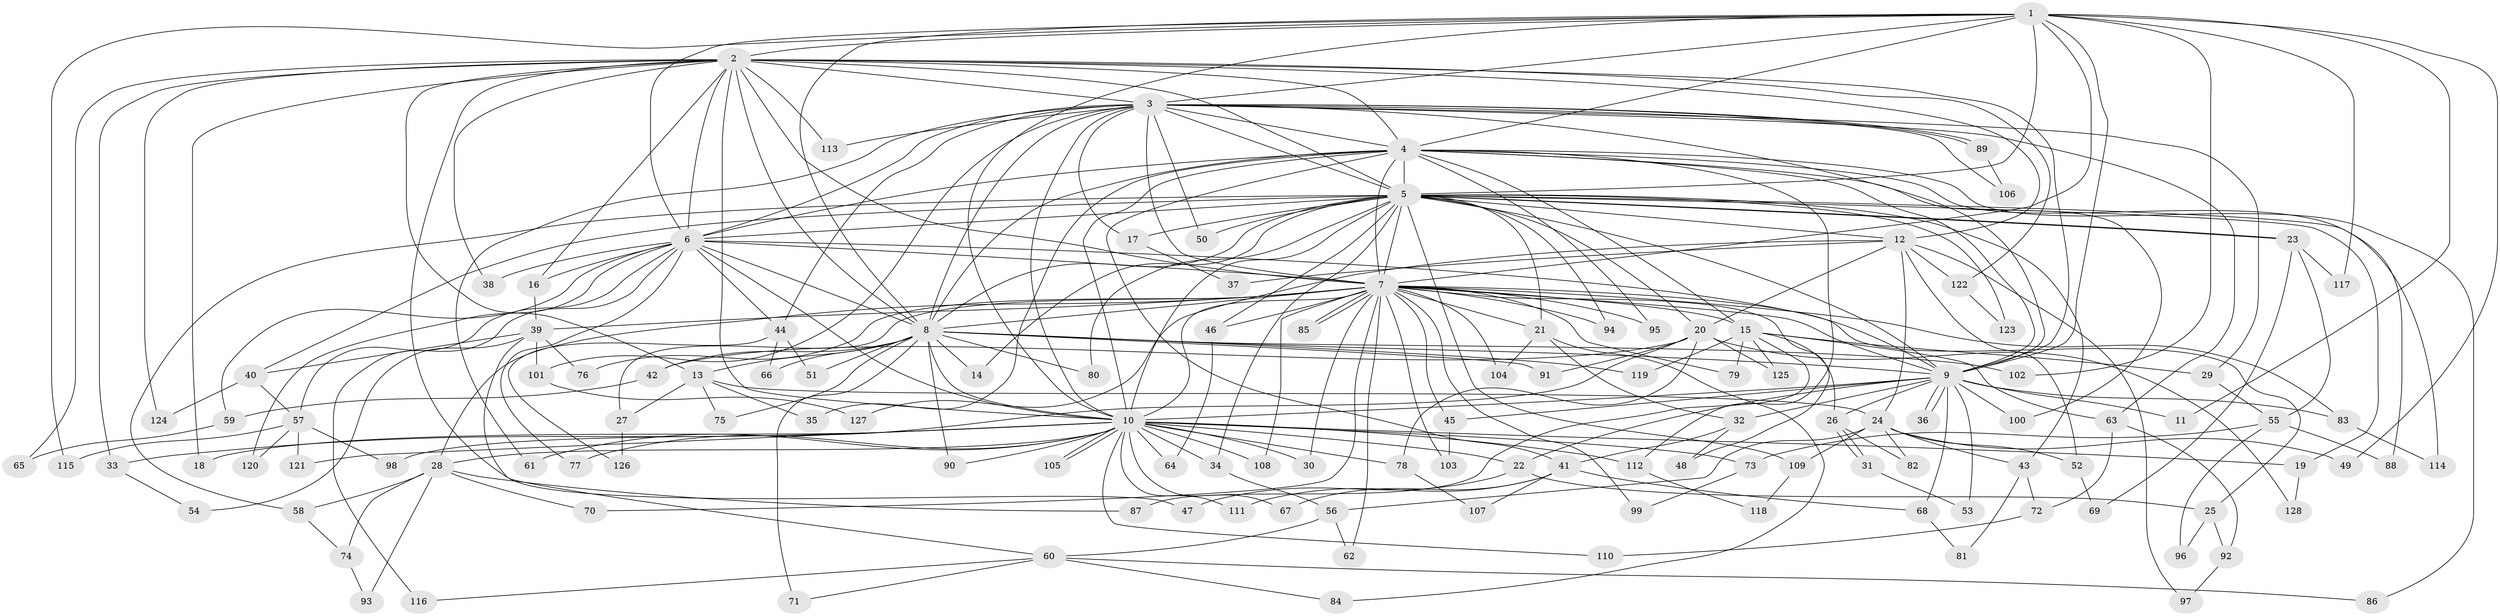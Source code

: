 // coarse degree distribution, {13: 0.019230769230769232, 18: 0.009615384615384616, 17: 0.009615384615384616, 16: 0.009615384615384616, 32: 0.019230769230769232, 30: 0.009615384615384616, 19: 0.009615384615384616, 20: 0.009615384615384616, 2: 0.5288461538461539, 5: 0.0673076923076923, 9: 0.009615384615384616, 7: 0.019230769230769232, 3: 0.16346153846153846, 4: 0.057692307692307696, 6: 0.028846153846153848, 1: 0.028846153846153848}
// Generated by graph-tools (version 1.1) at 2025/23/03/03/25 07:23:46]
// undirected, 128 vertices, 281 edges
graph export_dot {
graph [start="1"]
  node [color=gray90,style=filled];
  1;
  2;
  3;
  4;
  5;
  6;
  7;
  8;
  9;
  10;
  11;
  12;
  13;
  14;
  15;
  16;
  17;
  18;
  19;
  20;
  21;
  22;
  23;
  24;
  25;
  26;
  27;
  28;
  29;
  30;
  31;
  32;
  33;
  34;
  35;
  36;
  37;
  38;
  39;
  40;
  41;
  42;
  43;
  44;
  45;
  46;
  47;
  48;
  49;
  50;
  51;
  52;
  53;
  54;
  55;
  56;
  57;
  58;
  59;
  60;
  61;
  62;
  63;
  64;
  65;
  66;
  67;
  68;
  69;
  70;
  71;
  72;
  73;
  74;
  75;
  76;
  77;
  78;
  79;
  80;
  81;
  82;
  83;
  84;
  85;
  86;
  87;
  88;
  89;
  90;
  91;
  92;
  93;
  94;
  95;
  96;
  97;
  98;
  99;
  100;
  101;
  102;
  103;
  104;
  105;
  106;
  107;
  108;
  109;
  110;
  111;
  112;
  113;
  114;
  115;
  116;
  117;
  118;
  119;
  120;
  121;
  122;
  123;
  124;
  125;
  126;
  127;
  128;
  1 -- 2;
  1 -- 3;
  1 -- 4;
  1 -- 5;
  1 -- 6;
  1 -- 7;
  1 -- 8;
  1 -- 9;
  1 -- 10;
  1 -- 11;
  1 -- 49;
  1 -- 102;
  1 -- 115;
  1 -- 117;
  2 -- 3;
  2 -- 4;
  2 -- 5;
  2 -- 6;
  2 -- 7;
  2 -- 8;
  2 -- 9;
  2 -- 10;
  2 -- 12;
  2 -- 13;
  2 -- 16;
  2 -- 18;
  2 -- 33;
  2 -- 38;
  2 -- 47;
  2 -- 65;
  2 -- 113;
  2 -- 122;
  2 -- 124;
  3 -- 4;
  3 -- 5;
  3 -- 6;
  3 -- 7;
  3 -- 8;
  3 -- 9;
  3 -- 10;
  3 -- 17;
  3 -- 29;
  3 -- 44;
  3 -- 50;
  3 -- 61;
  3 -- 63;
  3 -- 89;
  3 -- 89;
  3 -- 101;
  3 -- 106;
  3 -- 113;
  4 -- 5;
  4 -- 6;
  4 -- 7;
  4 -- 8;
  4 -- 9;
  4 -- 10;
  4 -- 15;
  4 -- 35;
  4 -- 41;
  4 -- 86;
  4 -- 88;
  4 -- 95;
  4 -- 100;
  4 -- 112;
  5 -- 6;
  5 -- 7;
  5 -- 8;
  5 -- 9;
  5 -- 10;
  5 -- 12;
  5 -- 14;
  5 -- 17;
  5 -- 19;
  5 -- 20;
  5 -- 21;
  5 -- 23;
  5 -- 23;
  5 -- 34;
  5 -- 40;
  5 -- 43;
  5 -- 46;
  5 -- 50;
  5 -- 58;
  5 -- 80;
  5 -- 94;
  5 -- 109;
  5 -- 114;
  5 -- 123;
  6 -- 7;
  6 -- 8;
  6 -- 9;
  6 -- 10;
  6 -- 16;
  6 -- 38;
  6 -- 44;
  6 -- 57;
  6 -- 59;
  6 -- 77;
  6 -- 116;
  6 -- 120;
  7 -- 8;
  7 -- 9;
  7 -- 10;
  7 -- 15;
  7 -- 21;
  7 -- 25;
  7 -- 27;
  7 -- 28;
  7 -- 30;
  7 -- 39;
  7 -- 45;
  7 -- 46;
  7 -- 48;
  7 -- 62;
  7 -- 70;
  7 -- 76;
  7 -- 79;
  7 -- 83;
  7 -- 85;
  7 -- 85;
  7 -- 94;
  7 -- 95;
  7 -- 99;
  7 -- 103;
  7 -- 104;
  7 -- 108;
  8 -- 9;
  8 -- 10;
  8 -- 13;
  8 -- 14;
  8 -- 42;
  8 -- 51;
  8 -- 66;
  8 -- 71;
  8 -- 75;
  8 -- 80;
  8 -- 90;
  8 -- 91;
  8 -- 102;
  8 -- 119;
  9 -- 10;
  9 -- 11;
  9 -- 22;
  9 -- 26;
  9 -- 32;
  9 -- 36;
  9 -- 36;
  9 -- 45;
  9 -- 53;
  9 -- 68;
  9 -- 83;
  9 -- 100;
  10 -- 18;
  10 -- 19;
  10 -- 22;
  10 -- 28;
  10 -- 30;
  10 -- 33;
  10 -- 34;
  10 -- 61;
  10 -- 64;
  10 -- 67;
  10 -- 73;
  10 -- 77;
  10 -- 78;
  10 -- 90;
  10 -- 105;
  10 -- 105;
  10 -- 108;
  10 -- 110;
  10 -- 111;
  10 -- 112;
  10 -- 121;
  12 -- 20;
  12 -- 24;
  12 -- 37;
  12 -- 52;
  12 -- 97;
  12 -- 122;
  12 -- 127;
  13 -- 24;
  13 -- 27;
  13 -- 35;
  13 -- 75;
  15 -- 26;
  15 -- 29;
  15 -- 63;
  15 -- 79;
  15 -- 87;
  15 -- 119;
  15 -- 125;
  16 -- 39;
  17 -- 37;
  19 -- 128;
  20 -- 42;
  20 -- 78;
  20 -- 91;
  20 -- 98;
  20 -- 125;
  20 -- 128;
  21 -- 32;
  21 -- 84;
  21 -- 104;
  22 -- 25;
  22 -- 47;
  23 -- 55;
  23 -- 69;
  23 -- 117;
  24 -- 43;
  24 -- 49;
  24 -- 52;
  24 -- 56;
  24 -- 82;
  24 -- 109;
  25 -- 92;
  25 -- 96;
  26 -- 31;
  26 -- 31;
  26 -- 82;
  27 -- 126;
  28 -- 58;
  28 -- 70;
  28 -- 74;
  28 -- 87;
  28 -- 93;
  29 -- 55;
  31 -- 53;
  32 -- 41;
  32 -- 48;
  33 -- 54;
  34 -- 56;
  39 -- 40;
  39 -- 54;
  39 -- 60;
  39 -- 76;
  39 -- 101;
  40 -- 57;
  40 -- 124;
  41 -- 67;
  41 -- 68;
  41 -- 107;
  41 -- 111;
  42 -- 59;
  43 -- 72;
  43 -- 81;
  44 -- 51;
  44 -- 66;
  44 -- 126;
  45 -- 103;
  46 -- 64;
  52 -- 69;
  55 -- 73;
  55 -- 88;
  55 -- 96;
  56 -- 60;
  56 -- 62;
  57 -- 98;
  57 -- 115;
  57 -- 120;
  57 -- 121;
  58 -- 74;
  59 -- 65;
  60 -- 71;
  60 -- 84;
  60 -- 86;
  60 -- 116;
  63 -- 72;
  63 -- 92;
  68 -- 81;
  72 -- 110;
  73 -- 99;
  74 -- 93;
  78 -- 107;
  83 -- 114;
  89 -- 106;
  92 -- 97;
  101 -- 127;
  109 -- 118;
  112 -- 118;
  122 -- 123;
}

